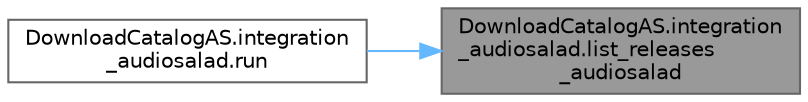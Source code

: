 digraph "DownloadCatalogAS.integration_audiosalad.list_releases_audiosalad"
{
 // LATEX_PDF_SIZE
  bgcolor="transparent";
  edge [fontname=Helvetica,fontsize=10,labelfontname=Helvetica,labelfontsize=10];
  node [fontname=Helvetica,fontsize=10,shape=box,height=0.2,width=0.4];
  rankdir="RL";
  Node1 [id="Node000001",label="DownloadCatalogAS.integration\l_audiosalad.list_releases\l_audiosalad",height=0.2,width=0.4,color="gray40", fillcolor="grey60", style="filled", fontcolor="black",tooltip=" "];
  Node1 -> Node2 [id="edge1_Node000001_Node000002",dir="back",color="steelblue1",style="solid",tooltip=" "];
  Node2 [id="Node000002",label="DownloadCatalogAS.integration\l_audiosalad.run",height=0.2,width=0.4,color="grey40", fillcolor="white", style="filled",URL="$class_download_catalog_a_s_1_1integration__audiosalad.html#a69b8c31c3e3e0ebc214cc509d7673693",tooltip=" "];
}
